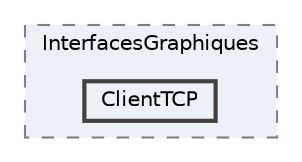 digraph "cmake-build-debug/CMakeFiles/gestion-forme.dir/InterfacesGraphiques/ClientTCP"
{
 // LATEX_PDF_SIZE
  bgcolor="transparent";
  edge [fontname=Helvetica,fontsize=10,labelfontname=Helvetica,labelfontsize=10];
  node [fontname=Helvetica,fontsize=10,shape=box,height=0.2,width=0.4];
  compound=true
  subgraph clusterdir_7da818521ae4d708412256ee9b51d259 {
    graph [ bgcolor="#edf0f7", pencolor="grey50", label="InterfacesGraphiques", fontname=Helvetica,fontsize=10 style="filled,dashed", URL="dir_7da818521ae4d708412256ee9b51d259.html",tooltip=""]
  dir_7cb4446033087ef0e17d8b3191a5aaf1 [label="ClientTCP", fillcolor="#edf0f7", color="grey25", style="filled,bold", URL="dir_7cb4446033087ef0e17d8b3191a5aaf1.html",tooltip=""];
  }
}
